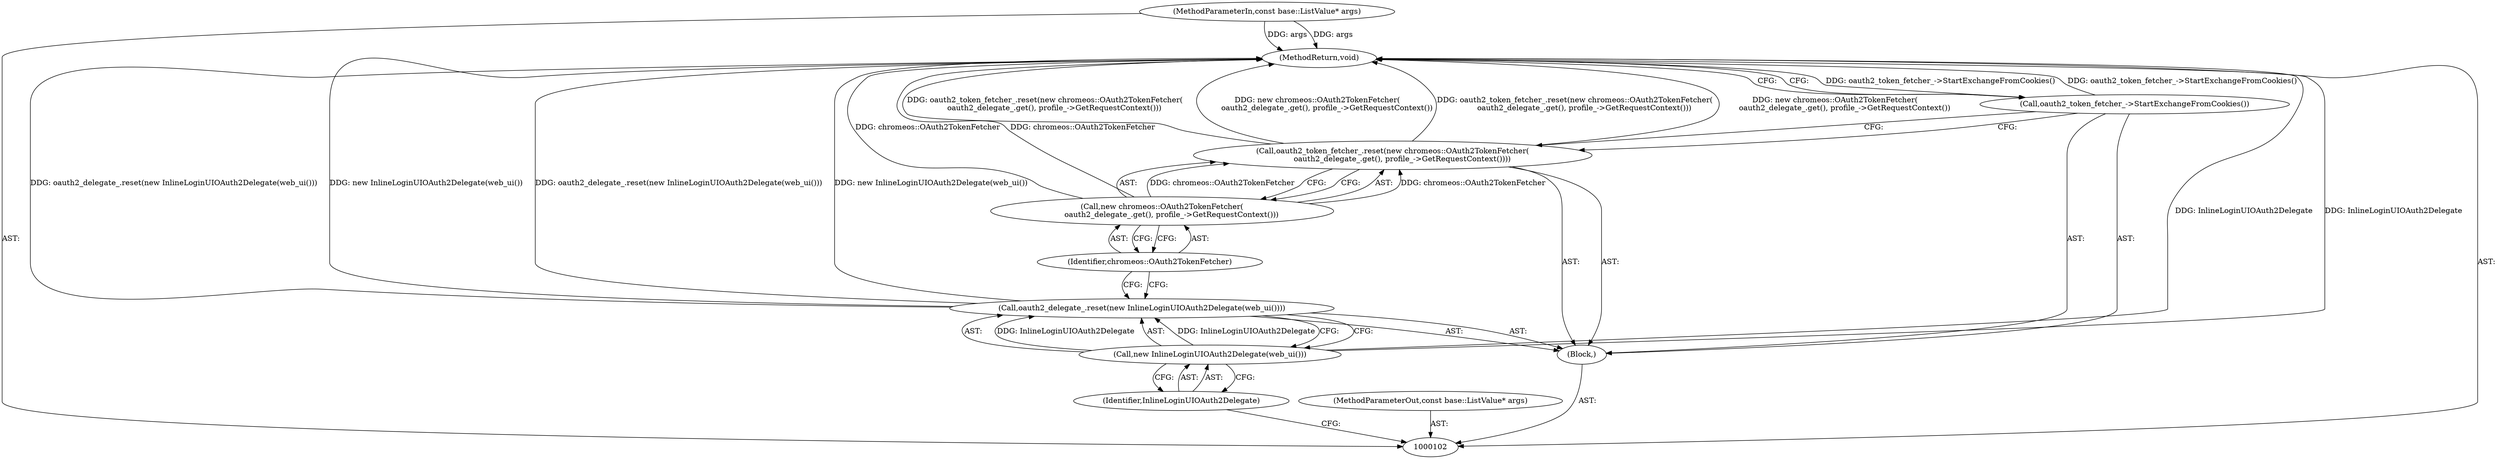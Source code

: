 digraph "0_Chrome_afbc71b7a78ac99810a6b22b2b0a2e85dde18794_3" {
"1000112" [label="(MethodReturn,void)"];
"1000103" [label="(MethodParameterIn,const base::ListValue* args)"];
"1000132" [label="(MethodParameterOut,const base::ListValue* args)"];
"1000104" [label="(Block,)"];
"1000106" [label="(Call,new InlineLoginUIOAuth2Delegate(web_ui()))"];
"1000107" [label="(Identifier,InlineLoginUIOAuth2Delegate)"];
"1000105" [label="(Call,oauth2_delegate_.reset(new InlineLoginUIOAuth2Delegate(web_ui())))"];
"1000109" [label="(Call,new chromeos::OAuth2TokenFetcher(\n        oauth2_delegate_.get(), profile_->GetRequestContext()))"];
"1000110" [label="(Identifier,chromeos::OAuth2TokenFetcher)"];
"1000108" [label="(Call,oauth2_token_fetcher_.reset(new chromeos::OAuth2TokenFetcher(\n        oauth2_delegate_.get(), profile_->GetRequestContext())))"];
"1000111" [label="(Call,oauth2_token_fetcher_->StartExchangeFromCookies())"];
"1000112" -> "1000102"  [label="AST: "];
"1000112" -> "1000111"  [label="CFG: "];
"1000108" -> "1000112"  [label="DDG: oauth2_token_fetcher_.reset(new chromeos::OAuth2TokenFetcher(\n        oauth2_delegate_.get(), profile_->GetRequestContext()))"];
"1000108" -> "1000112"  [label="DDG: new chromeos::OAuth2TokenFetcher(\n        oauth2_delegate_.get(), profile_->GetRequestContext())"];
"1000106" -> "1000112"  [label="DDG: InlineLoginUIOAuth2Delegate"];
"1000105" -> "1000112"  [label="DDG: oauth2_delegate_.reset(new InlineLoginUIOAuth2Delegate(web_ui()))"];
"1000105" -> "1000112"  [label="DDG: new InlineLoginUIOAuth2Delegate(web_ui())"];
"1000103" -> "1000112"  [label="DDG: args"];
"1000109" -> "1000112"  [label="DDG: chromeos::OAuth2TokenFetcher"];
"1000111" -> "1000112"  [label="DDG: oauth2_token_fetcher_->StartExchangeFromCookies()"];
"1000103" -> "1000102"  [label="AST: "];
"1000103" -> "1000112"  [label="DDG: args"];
"1000132" -> "1000102"  [label="AST: "];
"1000104" -> "1000102"  [label="AST: "];
"1000105" -> "1000104"  [label="AST: "];
"1000108" -> "1000104"  [label="AST: "];
"1000111" -> "1000104"  [label="AST: "];
"1000106" -> "1000105"  [label="AST: "];
"1000106" -> "1000107"  [label="CFG: "];
"1000107" -> "1000106"  [label="AST: "];
"1000105" -> "1000106"  [label="CFG: "];
"1000106" -> "1000112"  [label="DDG: InlineLoginUIOAuth2Delegate"];
"1000106" -> "1000105"  [label="DDG: InlineLoginUIOAuth2Delegate"];
"1000107" -> "1000106"  [label="AST: "];
"1000107" -> "1000102"  [label="CFG: "];
"1000106" -> "1000107"  [label="CFG: "];
"1000105" -> "1000104"  [label="AST: "];
"1000105" -> "1000106"  [label="CFG: "];
"1000106" -> "1000105"  [label="AST: "];
"1000110" -> "1000105"  [label="CFG: "];
"1000105" -> "1000112"  [label="DDG: oauth2_delegate_.reset(new InlineLoginUIOAuth2Delegate(web_ui()))"];
"1000105" -> "1000112"  [label="DDG: new InlineLoginUIOAuth2Delegate(web_ui())"];
"1000106" -> "1000105"  [label="DDG: InlineLoginUIOAuth2Delegate"];
"1000109" -> "1000108"  [label="AST: "];
"1000109" -> "1000110"  [label="CFG: "];
"1000110" -> "1000109"  [label="AST: "];
"1000108" -> "1000109"  [label="CFG: "];
"1000109" -> "1000112"  [label="DDG: chromeos::OAuth2TokenFetcher"];
"1000109" -> "1000108"  [label="DDG: chromeos::OAuth2TokenFetcher"];
"1000110" -> "1000109"  [label="AST: "];
"1000110" -> "1000105"  [label="CFG: "];
"1000109" -> "1000110"  [label="CFG: "];
"1000108" -> "1000104"  [label="AST: "];
"1000108" -> "1000109"  [label="CFG: "];
"1000109" -> "1000108"  [label="AST: "];
"1000111" -> "1000108"  [label="CFG: "];
"1000108" -> "1000112"  [label="DDG: oauth2_token_fetcher_.reset(new chromeos::OAuth2TokenFetcher(\n        oauth2_delegate_.get(), profile_->GetRequestContext()))"];
"1000108" -> "1000112"  [label="DDG: new chromeos::OAuth2TokenFetcher(\n        oauth2_delegate_.get(), profile_->GetRequestContext())"];
"1000109" -> "1000108"  [label="DDG: chromeos::OAuth2TokenFetcher"];
"1000111" -> "1000104"  [label="AST: "];
"1000111" -> "1000108"  [label="CFG: "];
"1000112" -> "1000111"  [label="CFG: "];
"1000111" -> "1000112"  [label="DDG: oauth2_token_fetcher_->StartExchangeFromCookies()"];
}
